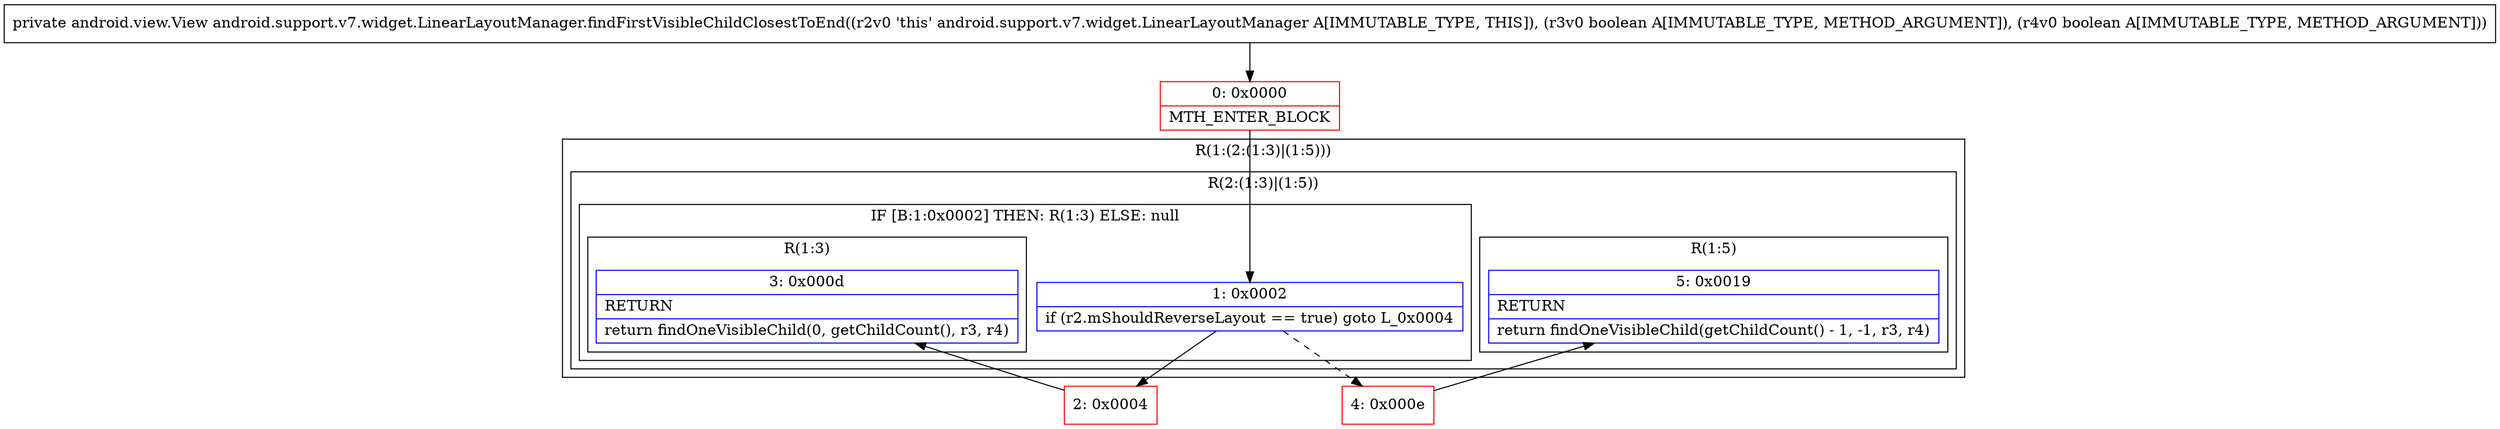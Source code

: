 digraph "CFG forandroid.support.v7.widget.LinearLayoutManager.findFirstVisibleChildClosestToEnd(ZZ)Landroid\/view\/View;" {
subgraph cluster_Region_556116264 {
label = "R(1:(2:(1:3)|(1:5)))";
node [shape=record,color=blue];
subgraph cluster_Region_1792599090 {
label = "R(2:(1:3)|(1:5))";
node [shape=record,color=blue];
subgraph cluster_IfRegion_390660667 {
label = "IF [B:1:0x0002] THEN: R(1:3) ELSE: null";
node [shape=record,color=blue];
Node_1 [shape=record,label="{1\:\ 0x0002|if (r2.mShouldReverseLayout == true) goto L_0x0004\l}"];
subgraph cluster_Region_214346823 {
label = "R(1:3)";
node [shape=record,color=blue];
Node_3 [shape=record,label="{3\:\ 0x000d|RETURN\l|return findOneVisibleChild(0, getChildCount(), r3, r4)\l}"];
}
}
subgraph cluster_Region_2500638 {
label = "R(1:5)";
node [shape=record,color=blue];
Node_5 [shape=record,label="{5\:\ 0x0019|RETURN\l|return findOneVisibleChild(getChildCount() \- 1, \-1, r3, r4)\l}"];
}
}
}
Node_0 [shape=record,color=red,label="{0\:\ 0x0000|MTH_ENTER_BLOCK\l}"];
Node_2 [shape=record,color=red,label="{2\:\ 0x0004}"];
Node_4 [shape=record,color=red,label="{4\:\ 0x000e}"];
MethodNode[shape=record,label="{private android.view.View android.support.v7.widget.LinearLayoutManager.findFirstVisibleChildClosestToEnd((r2v0 'this' android.support.v7.widget.LinearLayoutManager A[IMMUTABLE_TYPE, THIS]), (r3v0 boolean A[IMMUTABLE_TYPE, METHOD_ARGUMENT]), (r4v0 boolean A[IMMUTABLE_TYPE, METHOD_ARGUMENT])) }"];
MethodNode -> Node_0;
Node_1 -> Node_2;
Node_1 -> Node_4[style=dashed];
Node_0 -> Node_1;
Node_2 -> Node_3;
Node_4 -> Node_5;
}


